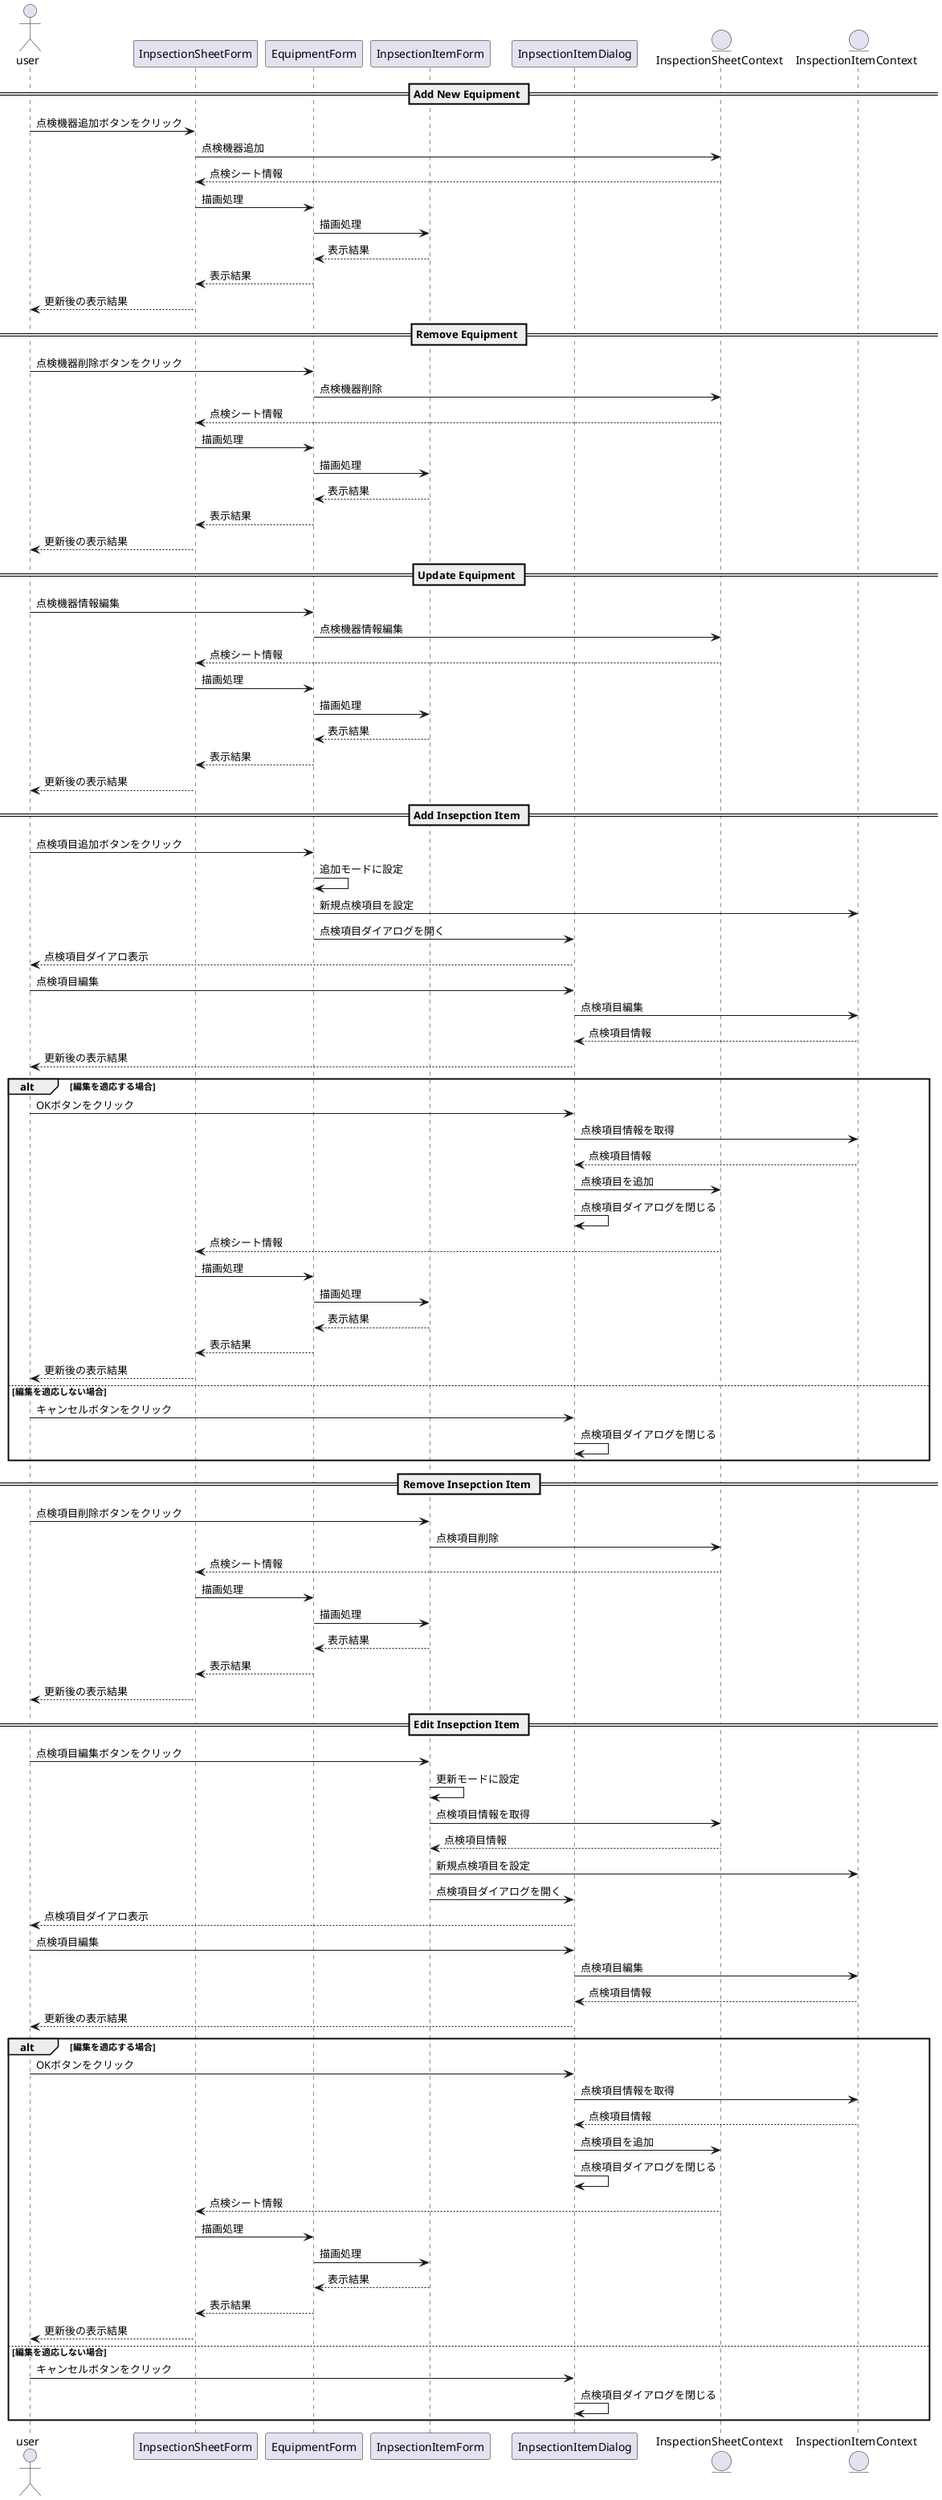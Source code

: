 @startuml sequence-diagram

actor user
participant InpsectionSheetForm as sheetForm
participant EquipmentForm as equipForm
participant InpsectionItemForm as itemForm
participant InpsectionItemDialog as itemDialog
entity InspectionSheetContext as sheetContext
entity InspectionItemContext as itemContext

== Add New Equipment ==
user -> sheetForm : 点検機器追加ボタンをクリック
sheetForm -> sheetContext : 点検機器追加
sheetForm <-- sheetContext : 点検シート情報
sheetForm -> equipForm : 描画処理
equipForm -> itemForm : 描画処理
equipForm <-- itemForm : 表示結果
sheetForm <-- equipForm : 表示結果
user <-- sheetForm : 更新後の表示結果

== Remove Equipment ==
user -> equipForm : 点検機器削除ボタンをクリック
equipForm -> sheetContext : 点検機器削除
sheetForm <-- sheetContext : 点検シート情報
sheetForm -> equipForm : 描画処理
equipForm -> itemForm : 描画処理
equipForm <-- itemForm : 表示結果
sheetForm <-- equipForm : 表示結果
user <-- sheetForm : 更新後の表示結果

== Update Equipment ==
user -> equipForm : 点検機器情報編集
equipForm -> sheetContext : 点検機器情報編集
sheetForm <-- sheetContext : 点検シート情報
sheetForm -> equipForm : 描画処理
equipForm -> itemForm : 描画処理
equipForm <-- itemForm : 表示結果
sheetForm <-- equipForm : 表示結果
user <-- sheetForm : 更新後の表示結果

== Add Insepction Item ==
user -> equipForm : 点検項目追加ボタンをクリック
equipForm -> equipForm : 追加モードに設定
equipForm -> itemContext : 新規点検項目を設定
equipForm -> itemDialog : 点検項目ダイアログを開く
user <-- itemDialog : 点検項目ダイアロ表示
user ->  itemDialog : 点検項目編集
itemDialog -> itemContext : 点検項目編集
itemDialog <-- itemContext : 点検項目情報
user <-- itemDialog : 更新後の表示結果
alt 編集を適応する場合
  user ->  itemDialog : OKボタンをクリック
  itemDialog -> itemContext : 点検項目情報を取得
  itemDialog <-- itemContext : 点検項目情報
  itemDialog -> sheetContext : 点検項目を追加
  itemDialog -> itemDialog : 点検項目ダイアログを閉じる
  sheetForm <-- sheetContext : 点検シート情報
  sheetForm -> equipForm : 描画処理
  equipForm -> itemForm : 描画処理
  equipForm <-- itemForm : 表示結果
  sheetForm <-- equipForm : 表示結果
  user <-- sheetForm : 更新後の表示結果
else 編集を適応しない場合
  user ->  itemDialog : キャンセルボタンをクリック
  itemDialog -> itemDialog : 点検項目ダイアログを閉じる
end
== Remove Insepction Item ==
user -> itemForm : 点検項目削除ボタンをクリック
itemForm -> sheetContext : 点検項目削除
sheetForm <-- sheetContext : 点検シート情報
sheetForm -> equipForm : 描画処理
equipForm -> itemForm : 描画処理
equipForm <-- itemForm : 表示結果
sheetForm <-- equipForm : 表示結果
user <-- sheetForm : 更新後の表示結果

== Edit Insepction Item ==
user -> itemForm : 点検項目編集ボタンをクリック
itemForm -> itemForm : 更新モードに設定
itemForm -> sheetContext : 点検項目情報を取得
itemForm <-- sheetContext : 点検項目情報
itemForm -> itemContext : 新規点検項目を設定
itemForm -> itemDialog : 点検項目ダイアログを開く
user <-- itemDialog : 点検項目ダイアロ表示
user ->  itemDialog : 点検項目編集
itemDialog -> itemContext : 点検項目編集
itemDialog <-- itemContext : 点検項目情報
user <-- itemDialog : 更新後の表示結果
alt 編集を適応する場合
  user ->  itemDialog : OKボタンをクリック
  itemDialog -> itemContext : 点検項目情報を取得
  itemDialog <-- itemContext : 点検項目情報
  itemDialog -> sheetContext : 点検項目を追加
  itemDialog -> itemDialog : 点検項目ダイアログを閉じる
  sheetForm <-- sheetContext : 点検シート情報
  sheetForm -> equipForm : 描画処理
  equipForm -> itemForm : 描画処理
  equipForm <-- itemForm : 表示結果
  sheetForm <-- equipForm : 表示結果
  user <-- sheetForm : 更新後の表示結果
else 編集を適応しない場合
  user ->  itemDialog : キャンセルボタンをクリック
  itemDialog -> itemDialog : 点検項目ダイアログを閉じる
end

@enduml
